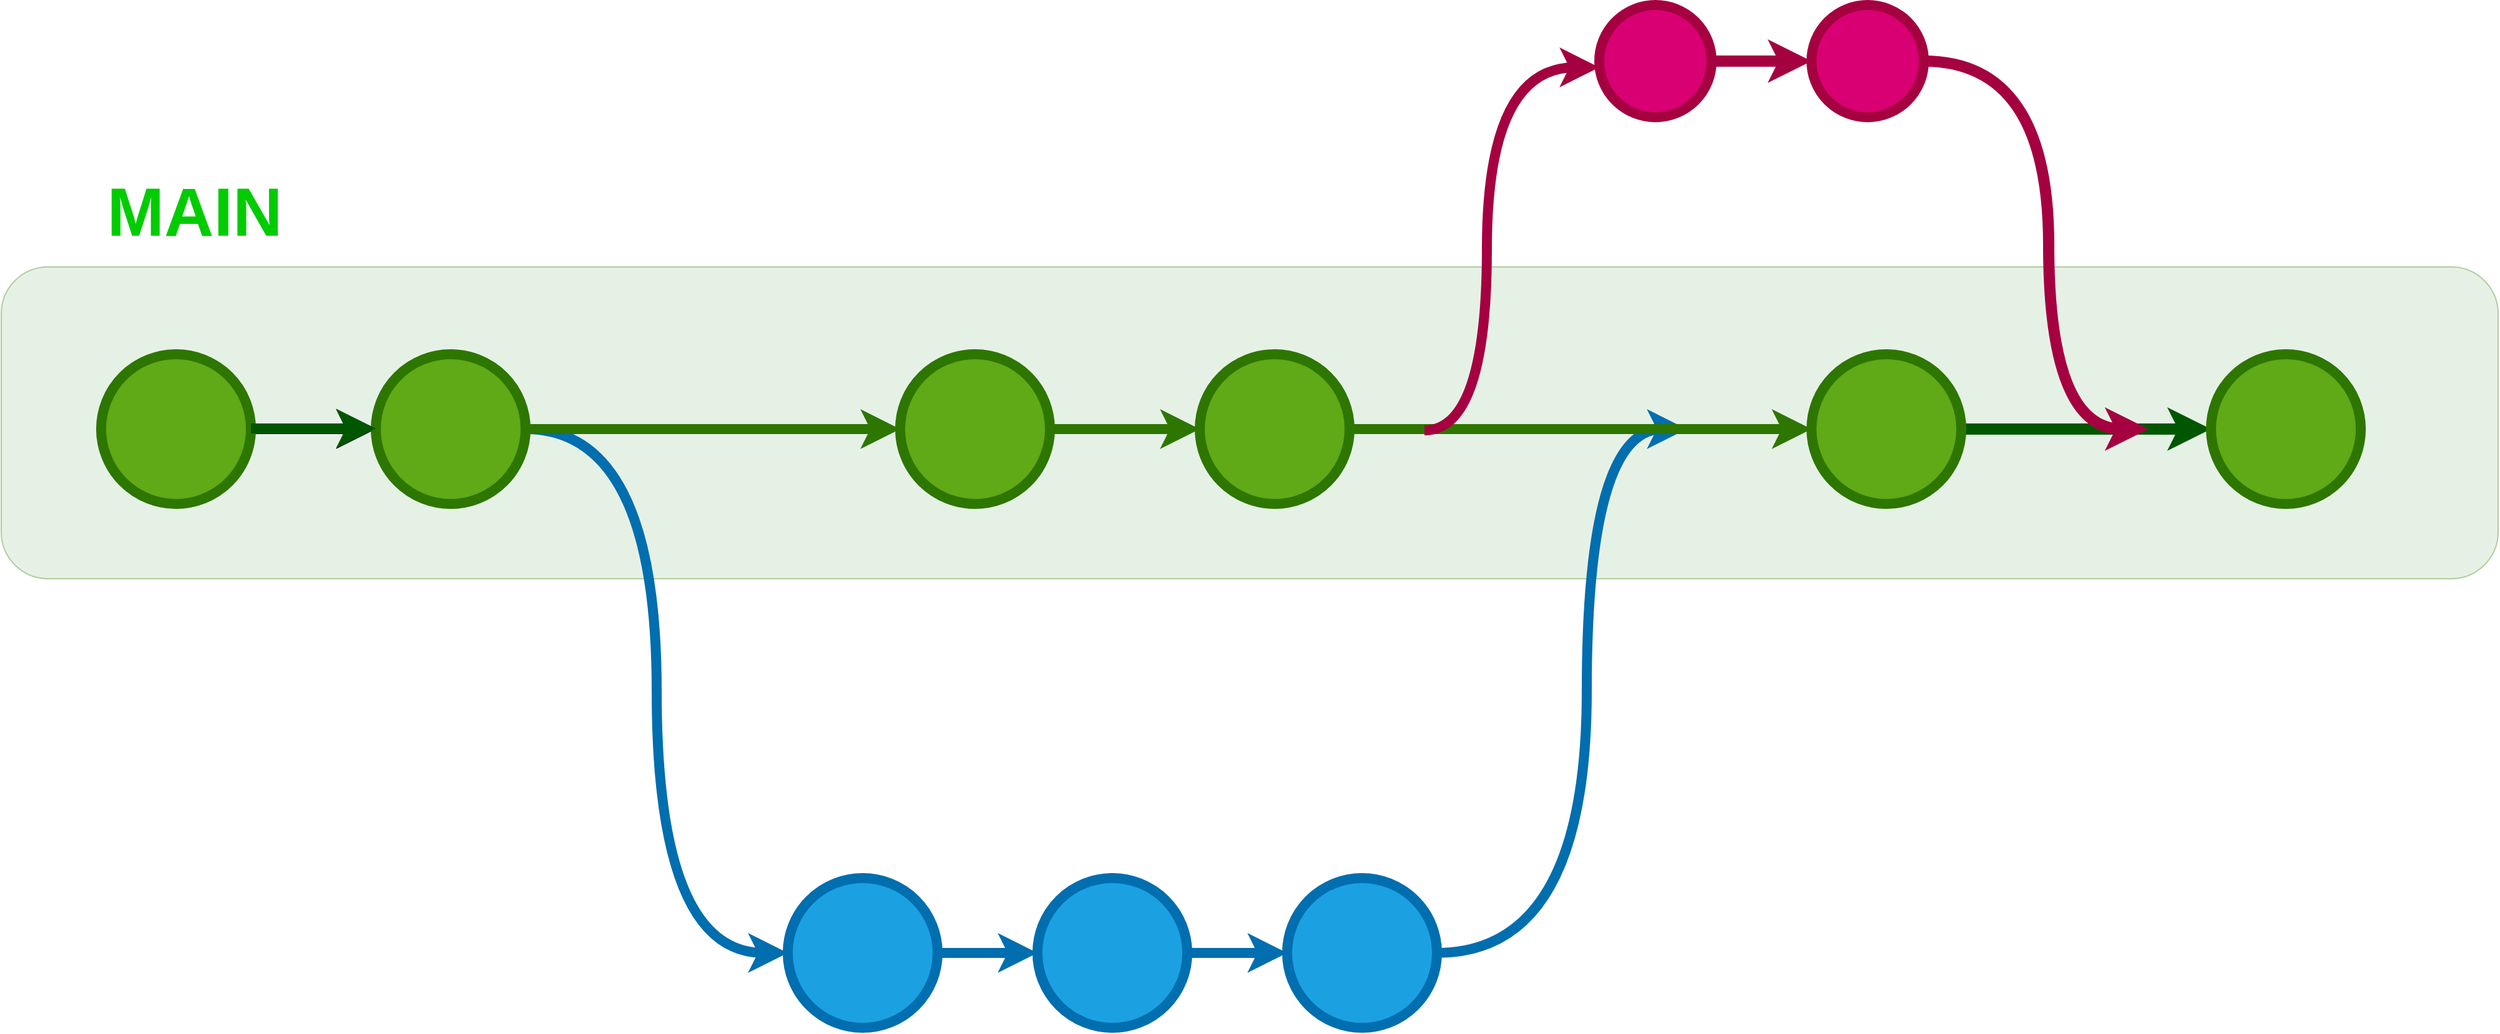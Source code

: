 <mxfile version="21.3.7" type="device">
  <diagram name="Página-1" id="K_jKa_IXLgQIMsk1yWQs">
    <mxGraphModel dx="2545" dy="1435" grid="1" gridSize="10" guides="1" tooltips="1" connect="1" arrows="1" fold="1" page="1" pageScale="1" pageWidth="1920" pageHeight="1200" math="0" shadow="0">
      <root>
        <mxCell id="0" />
        <mxCell id="1" parent="0" />
        <mxCell id="mPjXPE9EWhuV8SMPQ-De-77" value="" style="rounded=1;whiteSpace=wrap;html=1;fillColor=#d5e8d4;strokeColor=#82b366;opacity=60;" vertex="1" parent="1">
          <mxGeometry x="10" y="360" width="2000" height="250" as="geometry" />
        </mxCell>
        <mxCell id="mPjXPE9EWhuV8SMPQ-De-31" value="" style="edgeStyle=none;rounded=0;orthogonalLoop=1;jettySize=auto;html=1;strokeWidth=8;" edge="1" parent="1" source="mPjXPE9EWhuV8SMPQ-De-29" target="mPjXPE9EWhuV8SMPQ-De-30">
          <mxGeometry relative="1" as="geometry" />
        </mxCell>
        <mxCell id="mPjXPE9EWhuV8SMPQ-De-29" value="" style="ellipse;whiteSpace=wrap;html=1;aspect=fixed;fillColor=#60a917;fontColor=#ffffff;strokeColor=#2D7600;strokeWidth=8;" vertex="1" parent="1">
          <mxGeometry x="90" y="430" width="120" height="120" as="geometry" />
        </mxCell>
        <mxCell id="mPjXPE9EWhuV8SMPQ-De-33" value="" style="edgeStyle=orthogonalEdgeStyle;rounded=0;orthogonalLoop=1;jettySize=auto;html=1;entryX=0;entryY=0.5;entryDx=0;entryDy=0;curved=1;strokeWidth=8;fillColor=#1ba1e2;strokeColor=#006EAF;" edge="1" parent="1" source="mPjXPE9EWhuV8SMPQ-De-30" target="mPjXPE9EWhuV8SMPQ-De-34">
          <mxGeometry relative="1" as="geometry" />
        </mxCell>
        <mxCell id="mPjXPE9EWhuV8SMPQ-De-30" value="" style="ellipse;whiteSpace=wrap;html=1;aspect=fixed;fillColor=#60a917;fontColor=#ffffff;strokeColor=#2D7600;strokeWidth=8;" vertex="1" parent="1">
          <mxGeometry x="310" y="430" width="120" height="120" as="geometry" />
        </mxCell>
        <mxCell id="mPjXPE9EWhuV8SMPQ-De-40" value="" style="edgeStyle=none;rounded=0;orthogonalLoop=1;jettySize=auto;html=1;strokeWidth=8;fillColor=#60a917;strokeColor=#2D7600;" edge="1" parent="1" source="mPjXPE9EWhuV8SMPQ-De-32" target="mPjXPE9EWhuV8SMPQ-De-39">
          <mxGeometry relative="1" as="geometry" />
        </mxCell>
        <mxCell id="mPjXPE9EWhuV8SMPQ-De-32" value="" style="ellipse;whiteSpace=wrap;html=1;aspect=fixed;fillColor=#60a917;fontColor=#ffffff;strokeColor=#2D7600;strokeWidth=8;" vertex="1" parent="1">
          <mxGeometry x="730" y="430" width="120" height="120" as="geometry" />
        </mxCell>
        <mxCell id="mPjXPE9EWhuV8SMPQ-De-36" value="" style="edgeStyle=none;rounded=0;orthogonalLoop=1;jettySize=auto;html=1;strokeWidth=8;fillColor=#1ba1e2;strokeColor=#006EAF;" edge="1" parent="1" source="mPjXPE9EWhuV8SMPQ-De-34" target="mPjXPE9EWhuV8SMPQ-De-35">
          <mxGeometry relative="1" as="geometry" />
        </mxCell>
        <mxCell id="mPjXPE9EWhuV8SMPQ-De-34" value="" style="ellipse;whiteSpace=wrap;html=1;aspect=fixed;fillColor=#1ba1e2;fontColor=#ffffff;strokeColor=#006EAF;strokeWidth=8;" vertex="1" parent="1">
          <mxGeometry x="640" y="850" width="120" height="120" as="geometry" />
        </mxCell>
        <mxCell id="mPjXPE9EWhuV8SMPQ-De-38" value="" style="edgeStyle=none;rounded=0;orthogonalLoop=1;jettySize=auto;html=1;strokeWidth=8;fillColor=#1ba1e2;strokeColor=#006EAF;" edge="1" parent="1" source="mPjXPE9EWhuV8SMPQ-De-35" target="mPjXPE9EWhuV8SMPQ-De-37">
          <mxGeometry relative="1" as="geometry" />
        </mxCell>
        <mxCell id="mPjXPE9EWhuV8SMPQ-De-35" value="" style="ellipse;whiteSpace=wrap;html=1;aspect=fixed;fillColor=#1ba1e2;fontColor=#ffffff;strokeColor=#006EAF;strokeWidth=8;" vertex="1" parent="1">
          <mxGeometry x="840" y="850" width="120" height="120" as="geometry" />
        </mxCell>
        <mxCell id="mPjXPE9EWhuV8SMPQ-De-52" value="" style="edgeStyle=orthogonalEdgeStyle;rounded=0;orthogonalLoop=1;jettySize=auto;html=1;curved=1;strokeWidth=8;exitX=1;exitY=0.5;exitDx=0;exitDy=0;fillColor=#1ba1e2;strokeColor=#006EAF;" edge="1" parent="1" source="mPjXPE9EWhuV8SMPQ-De-37">
          <mxGeometry relative="1" as="geometry">
            <mxPoint x="1360" y="490" as="targetPoint" />
            <Array as="points">
              <mxPoint x="1280" y="910" />
              <mxPoint x="1280" y="490" />
            </Array>
          </mxGeometry>
        </mxCell>
        <mxCell id="mPjXPE9EWhuV8SMPQ-De-37" value="" style="ellipse;whiteSpace=wrap;html=1;aspect=fixed;fillColor=#1ba1e2;fontColor=#ffffff;strokeColor=#006EAF;strokeWidth=8;" vertex="1" parent="1">
          <mxGeometry x="1040" y="850" width="120" height="120" as="geometry" />
        </mxCell>
        <mxCell id="mPjXPE9EWhuV8SMPQ-De-42" value="" style="edgeStyle=none;rounded=0;orthogonalLoop=1;jettySize=auto;html=1;strokeWidth=8;fillColor=#60a917;strokeColor=#2D7600;" edge="1" parent="1" source="mPjXPE9EWhuV8SMPQ-De-39" target="mPjXPE9EWhuV8SMPQ-De-41">
          <mxGeometry relative="1" as="geometry" />
        </mxCell>
        <mxCell id="mPjXPE9EWhuV8SMPQ-De-55" value="" style="edgeStyle=orthogonalEdgeStyle;rounded=0;orthogonalLoop=1;jettySize=auto;html=1;curved=1;strokeWidth=8;fillColor=#d80073;strokeColor=#A50040;" edge="1" parent="1">
          <mxGeometry relative="1" as="geometry">
            <mxPoint x="1150" y="491" as="sourcePoint" />
            <mxPoint x="1290" y="200" as="targetPoint" />
            <Array as="points">
              <mxPoint x="1200" y="491" />
              <mxPoint x="1200" y="200" />
            </Array>
          </mxGeometry>
        </mxCell>
        <mxCell id="mPjXPE9EWhuV8SMPQ-De-39" value="" style="ellipse;whiteSpace=wrap;html=1;aspect=fixed;fillColor=#60a917;fontColor=#ffffff;strokeColor=#2D7600;strokeWidth=8;" vertex="1" parent="1">
          <mxGeometry x="970" y="430" width="120" height="120" as="geometry" />
        </mxCell>
        <mxCell id="mPjXPE9EWhuV8SMPQ-De-73" value="" style="edgeStyle=none;rounded=0;orthogonalLoop=1;jettySize=auto;html=1;fillColor=#008a00;strokeColor=#005700;strokeWidth=9;" edge="1" parent="1" source="mPjXPE9EWhuV8SMPQ-De-41" target="mPjXPE9EWhuV8SMPQ-De-72">
          <mxGeometry relative="1" as="geometry" />
        </mxCell>
        <mxCell id="mPjXPE9EWhuV8SMPQ-De-41" value="" style="ellipse;whiteSpace=wrap;html=1;aspect=fixed;fillColor=#60a917;fontColor=#ffffff;strokeColor=#2D7600;strokeWidth=8;" vertex="1" parent="1">
          <mxGeometry x="1460" y="430" width="120" height="120" as="geometry" />
        </mxCell>
        <mxCell id="mPjXPE9EWhuV8SMPQ-De-66" value="" style="edgeStyle=none;rounded=0;orthogonalLoop=1;jettySize=auto;html=1;strokeWidth=9;fillColor=#d80073;strokeColor=#A50040;" edge="1" parent="1" source="mPjXPE9EWhuV8SMPQ-De-43" target="mPjXPE9EWhuV8SMPQ-De-65">
          <mxGeometry relative="1" as="geometry" />
        </mxCell>
        <mxCell id="mPjXPE9EWhuV8SMPQ-De-43" value="" style="ellipse;whiteSpace=wrap;html=1;aspect=fixed;fillColor=#d80073;fontColor=#ffffff;strokeColor=#A50040;strokeWidth=8;" vertex="1" parent="1">
          <mxGeometry x="1290" y="150" width="90" height="90" as="geometry" />
        </mxCell>
        <mxCell id="mPjXPE9EWhuV8SMPQ-De-50" value="" style="endArrow=classic;html=1;rounded=0;exitX=1;exitY=0.5;exitDx=0;exitDy=0;strokeWidth=8;fillColor=#60a917;strokeColor=#2D7600;" edge="1" parent="1" source="mPjXPE9EWhuV8SMPQ-De-30">
          <mxGeometry width="50" height="50" relative="1" as="geometry">
            <mxPoint x="710" y="540" as="sourcePoint" />
            <mxPoint x="730" y="490" as="targetPoint" />
          </mxGeometry>
        </mxCell>
        <mxCell id="mPjXPE9EWhuV8SMPQ-De-64" value="" style="edgeStyle=none;rounded=0;orthogonalLoop=1;jettySize=auto;html=1;strokeWidth=8;fillColor=#008a00;strokeColor=#005700;" edge="1" parent="1">
          <mxGeometry relative="1" as="geometry">
            <mxPoint x="210" y="489.52" as="sourcePoint" />
            <mxPoint x="310" y="489.52" as="targetPoint" />
          </mxGeometry>
        </mxCell>
        <mxCell id="mPjXPE9EWhuV8SMPQ-De-65" value="" style="ellipse;whiteSpace=wrap;html=1;aspect=fixed;fillColor=#d80073;fontColor=#ffffff;strokeColor=#A50040;strokeWidth=8;" vertex="1" parent="1">
          <mxGeometry x="1460" y="150" width="90" height="90" as="geometry" />
        </mxCell>
        <mxCell id="mPjXPE9EWhuV8SMPQ-De-71" value="" style="endArrow=classic;html=1;rounded=0;exitX=1;exitY=0.5;exitDx=0;exitDy=0;edgeStyle=orthogonalEdgeStyle;curved=1;fillColor=#d80073;strokeColor=#A50040;strokeWidth=9;" edge="1" parent="1" source="mPjXPE9EWhuV8SMPQ-De-65">
          <mxGeometry width="50" height="50" relative="1" as="geometry">
            <mxPoint x="1240" y="340" as="sourcePoint" />
            <mxPoint x="1730" y="490" as="targetPoint" />
            <Array as="points">
              <mxPoint x="1650" y="195" />
              <mxPoint x="1650" y="490" />
            </Array>
          </mxGeometry>
        </mxCell>
        <mxCell id="mPjXPE9EWhuV8SMPQ-De-72" value="" style="ellipse;whiteSpace=wrap;html=1;aspect=fixed;fillColor=#60a917;fontColor=#ffffff;strokeColor=#2D7600;strokeWidth=8;" vertex="1" parent="1">
          <mxGeometry x="1780" y="430" width="120" height="120" as="geometry" />
        </mxCell>
        <mxCell id="mPjXPE9EWhuV8SMPQ-De-79" value="&lt;font style=&quot;font-size: 55px;&quot;&gt;MAIN&lt;/font&gt;" style="text;html=1;fillColor=none;align=center;verticalAlign=middle;whiteSpace=wrap;rounded=0;fontColor=#00CC00;fontStyle=1" vertex="1" parent="1">
          <mxGeometry x="50" y="270" width="230" height="90" as="geometry" />
        </mxCell>
      </root>
    </mxGraphModel>
  </diagram>
</mxfile>
